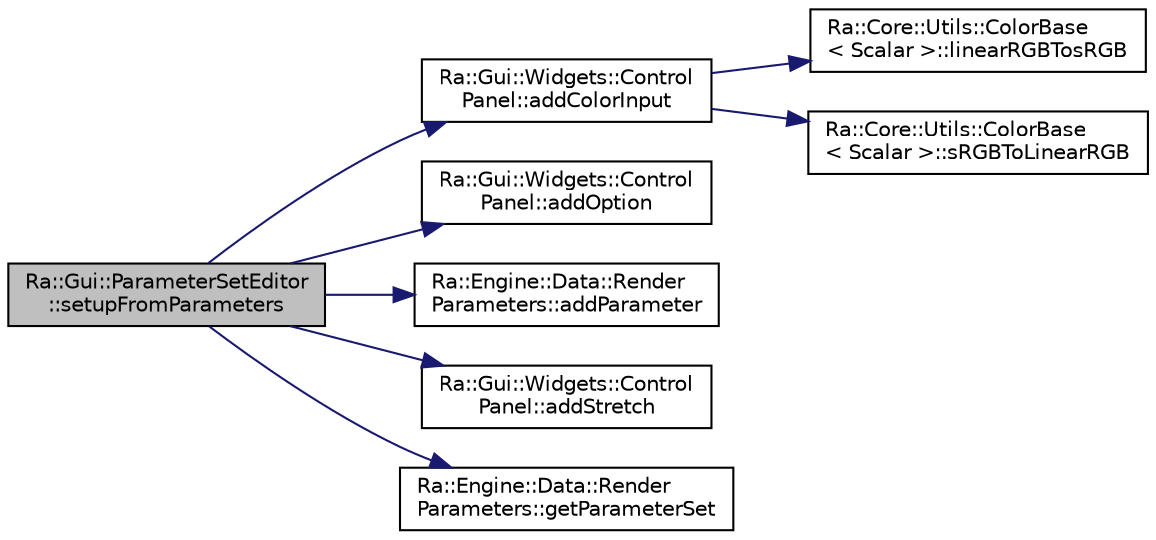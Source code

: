 digraph "Ra::Gui::ParameterSetEditor::setupFromParameters"
{
 // INTERACTIVE_SVG=YES
 // LATEX_PDF_SIZE
  edge [fontname="Helvetica",fontsize="10",labelfontname="Helvetica",labelfontsize="10"];
  node [fontname="Helvetica",fontsize="10",shape=record];
  rankdir="LR";
  Node1 [label="Ra::Gui::ParameterSetEditor\l::setupFromParameters",height=0.2,width=0.4,color="black", fillcolor="grey75", style="filled", fontcolor="black",tooltip="Update the different UI element with the given renderParameter, using the given constraints."];
  Node1 -> Node2 [color="midnightblue",fontsize="10",style="solid",fontname="Helvetica"];
  Node2 [label="Ra::Gui::Widgets::Control\lPanel::addColorInput",height=0.2,width=0.4,color="black", fillcolor="white", style="filled",URL="$classRa_1_1Gui_1_1Widgets_1_1ControlPanel.html#a069d97f67440a9a48918bd2fcfeb7580",tooltip=" "];
  Node2 -> Node3 [color="midnightblue",fontsize="10",style="solid",fontname="Helvetica"];
  Node3 [label="Ra::Core::Utils::ColorBase\l\< Scalar \>::linearRGBTosRGB",height=0.2,width=0.4,color="black", fillcolor="white", style="filled",URL="$classRa_1_1Core_1_1Utils_1_1ColorBase.html#a2a69bad748649d27a7b04eaed0d358e7",tooltip="convert the color expressed in linear RGB color space to sRGB"];
  Node2 -> Node4 [color="midnightblue",fontsize="10",style="solid",fontname="Helvetica"];
  Node4 [label="Ra::Core::Utils::ColorBase\l\< Scalar \>::sRGBToLinearRGB",height=0.2,width=0.4,color="black", fillcolor="white", style="filled",URL="$classRa_1_1Core_1_1Utils_1_1ColorBase.html#a1a40d28bf57c428ea99ed917894f836f",tooltip="convert the color expressed in sRGB color space to linear RGB"];
  Node1 -> Node5 [color="midnightblue",fontsize="10",style="solid",fontname="Helvetica"];
  Node5 [label="Ra::Gui::Widgets::Control\lPanel::addOption",height=0.2,width=0.4,color="black", fillcolor="white", style="filled",URL="$classRa_1_1Gui_1_1Widgets_1_1ControlPanel.html#aa9ae434e3034a51a2d7fd196551a5edb",tooltip=" "];
  Node1 -> Node6 [color="midnightblue",fontsize="10",style="solid",fontname="Helvetica"];
  Node6 [label="Ra::Engine::Data::Render\lParameters::addParameter",height=0.2,width=0.4,color="black", fillcolor="white", style="filled",URL="$classRa_1_1Engine_1_1Data_1_1RenderParameters.html#a5016e83a8e248b8c990f8ae90643f32b",tooltip=" "];
  Node1 -> Node7 [color="midnightblue",fontsize="10",style="solid",fontname="Helvetica"];
  Node7 [label="Ra::Gui::Widgets::Control\lPanel::addStretch",height=0.2,width=0.4,color="black", fillcolor="white", style="filled",URL="$classRa_1_1Gui_1_1Widgets_1_1ControlPanel.html#ac0b05ce960061203216eb79d7f79d14d",tooltip=" "];
  Node1 -> Node8 [color="midnightblue",fontsize="10",style="solid",fontname="Helvetica"];
  Node8 [label="Ra::Engine::Data::Render\lParameters::getParameterSet",height=0.2,width=0.4,color="black", fillcolor="white", style="filled",URL="$classRa_1_1Engine_1_1Data_1_1RenderParameters.html#ad2431f0c9840840f19ad95ec68d900e8",tooltip=" "];
}
